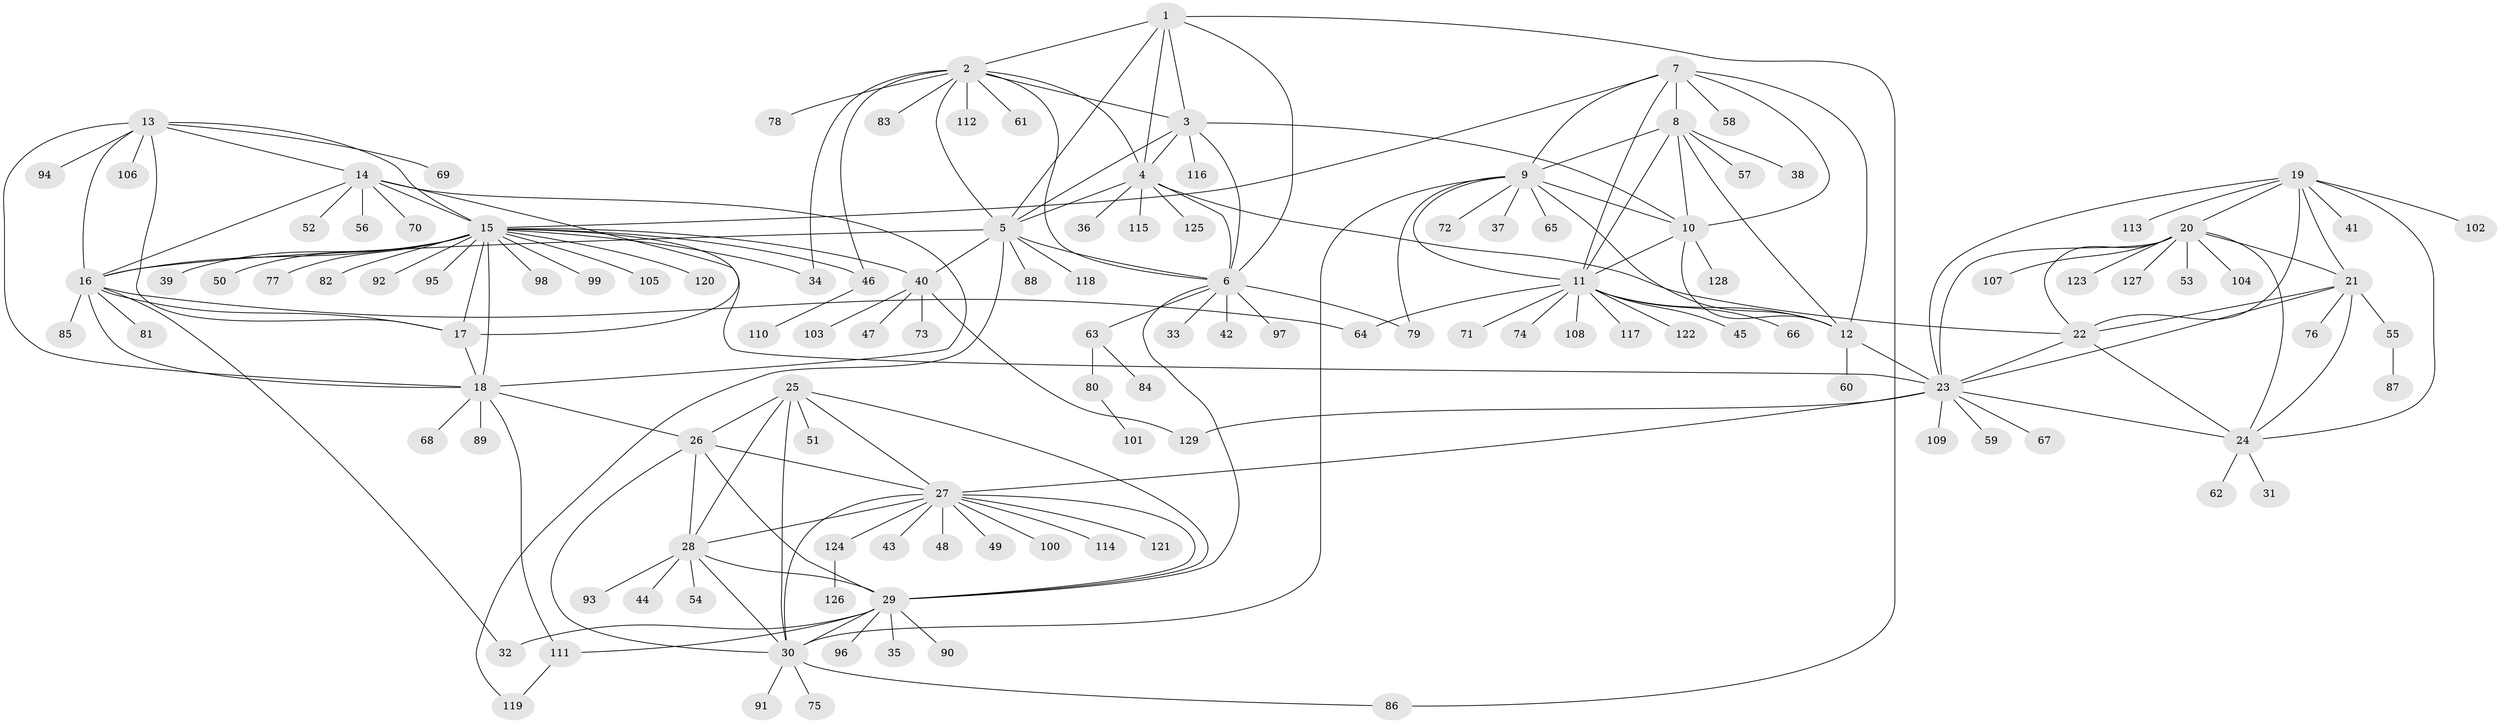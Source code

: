 // Generated by graph-tools (version 1.1) at 2025/15/03/09/25 04:15:56]
// undirected, 129 vertices, 194 edges
graph export_dot {
graph [start="1"]
  node [color=gray90,style=filled];
  1;
  2;
  3;
  4;
  5;
  6;
  7;
  8;
  9;
  10;
  11;
  12;
  13;
  14;
  15;
  16;
  17;
  18;
  19;
  20;
  21;
  22;
  23;
  24;
  25;
  26;
  27;
  28;
  29;
  30;
  31;
  32;
  33;
  34;
  35;
  36;
  37;
  38;
  39;
  40;
  41;
  42;
  43;
  44;
  45;
  46;
  47;
  48;
  49;
  50;
  51;
  52;
  53;
  54;
  55;
  56;
  57;
  58;
  59;
  60;
  61;
  62;
  63;
  64;
  65;
  66;
  67;
  68;
  69;
  70;
  71;
  72;
  73;
  74;
  75;
  76;
  77;
  78;
  79;
  80;
  81;
  82;
  83;
  84;
  85;
  86;
  87;
  88;
  89;
  90;
  91;
  92;
  93;
  94;
  95;
  96;
  97;
  98;
  99;
  100;
  101;
  102;
  103;
  104;
  105;
  106;
  107;
  108;
  109;
  110;
  111;
  112;
  113;
  114;
  115;
  116;
  117;
  118;
  119;
  120;
  121;
  122;
  123;
  124;
  125;
  126;
  127;
  128;
  129;
  1 -- 2;
  1 -- 3;
  1 -- 4;
  1 -- 5;
  1 -- 6;
  1 -- 86;
  2 -- 3;
  2 -- 4;
  2 -- 5;
  2 -- 6;
  2 -- 34;
  2 -- 46;
  2 -- 61;
  2 -- 78;
  2 -- 83;
  2 -- 112;
  3 -- 4;
  3 -- 5;
  3 -- 6;
  3 -- 10;
  3 -- 116;
  4 -- 5;
  4 -- 6;
  4 -- 22;
  4 -- 36;
  4 -- 115;
  4 -- 125;
  5 -- 6;
  5 -- 16;
  5 -- 40;
  5 -- 88;
  5 -- 118;
  5 -- 119;
  6 -- 29;
  6 -- 33;
  6 -- 42;
  6 -- 63;
  6 -- 79;
  6 -- 97;
  7 -- 8;
  7 -- 9;
  7 -- 10;
  7 -- 11;
  7 -- 12;
  7 -- 15;
  7 -- 58;
  8 -- 9;
  8 -- 10;
  8 -- 11;
  8 -- 12;
  8 -- 38;
  8 -- 57;
  9 -- 10;
  9 -- 11;
  9 -- 12;
  9 -- 30;
  9 -- 37;
  9 -- 65;
  9 -- 72;
  9 -- 79;
  10 -- 11;
  10 -- 12;
  10 -- 128;
  11 -- 12;
  11 -- 45;
  11 -- 64;
  11 -- 66;
  11 -- 71;
  11 -- 74;
  11 -- 108;
  11 -- 117;
  11 -- 122;
  12 -- 23;
  12 -- 60;
  13 -- 14;
  13 -- 15;
  13 -- 16;
  13 -- 17;
  13 -- 18;
  13 -- 69;
  13 -- 94;
  13 -- 106;
  14 -- 15;
  14 -- 16;
  14 -- 17;
  14 -- 18;
  14 -- 52;
  14 -- 56;
  14 -- 70;
  15 -- 16;
  15 -- 17;
  15 -- 18;
  15 -- 23;
  15 -- 34;
  15 -- 39;
  15 -- 40;
  15 -- 46;
  15 -- 50;
  15 -- 77;
  15 -- 82;
  15 -- 92;
  15 -- 95;
  15 -- 98;
  15 -- 99;
  15 -- 105;
  15 -- 120;
  16 -- 17;
  16 -- 18;
  16 -- 32;
  16 -- 64;
  16 -- 81;
  16 -- 85;
  17 -- 18;
  18 -- 26;
  18 -- 68;
  18 -- 89;
  18 -- 111;
  19 -- 20;
  19 -- 21;
  19 -- 22;
  19 -- 23;
  19 -- 24;
  19 -- 41;
  19 -- 102;
  19 -- 113;
  20 -- 21;
  20 -- 22;
  20 -- 23;
  20 -- 24;
  20 -- 53;
  20 -- 104;
  20 -- 107;
  20 -- 123;
  20 -- 127;
  21 -- 22;
  21 -- 23;
  21 -- 24;
  21 -- 55;
  21 -- 76;
  22 -- 23;
  22 -- 24;
  23 -- 24;
  23 -- 27;
  23 -- 59;
  23 -- 67;
  23 -- 109;
  23 -- 129;
  24 -- 31;
  24 -- 62;
  25 -- 26;
  25 -- 27;
  25 -- 28;
  25 -- 29;
  25 -- 30;
  25 -- 51;
  26 -- 27;
  26 -- 28;
  26 -- 29;
  26 -- 30;
  27 -- 28;
  27 -- 29;
  27 -- 30;
  27 -- 43;
  27 -- 48;
  27 -- 49;
  27 -- 100;
  27 -- 114;
  27 -- 121;
  27 -- 124;
  28 -- 29;
  28 -- 30;
  28 -- 44;
  28 -- 54;
  28 -- 93;
  29 -- 30;
  29 -- 32;
  29 -- 35;
  29 -- 90;
  29 -- 96;
  29 -- 111;
  30 -- 75;
  30 -- 86;
  30 -- 91;
  40 -- 47;
  40 -- 73;
  40 -- 103;
  40 -- 129;
  46 -- 110;
  55 -- 87;
  63 -- 80;
  63 -- 84;
  80 -- 101;
  111 -- 119;
  124 -- 126;
}
